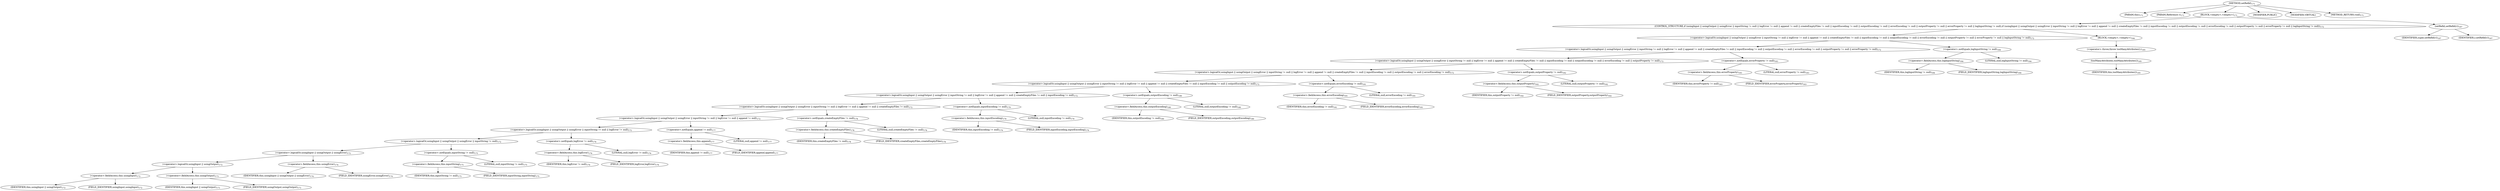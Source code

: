 digraph "setRefid" {  
"330" [label = <(METHOD,setRefid)<SUB>171</SUB>> ]
"19" [label = <(PARAM,this)<SUB>171</SUB>> ]
"331" [label = <(PARAM,Reference r)<SUB>171</SUB>> ]
"332" [label = <(BLOCK,&lt;empty&gt;,&lt;empty&gt;)<SUB>171</SUB>> ]
"333" [label = <(CONTROL_STRUCTURE,if (usingInput || usingOutput || usingError || inputString != null || logError != null || append != null || createEmptyFiles != null || inputEncoding != null || outputEncoding != null || errorEncoding != null || outputProperty != null || errorProperty != null || logInputString != null),if (usingInput || usingOutput || usingError || inputString != null || logError != null || append != null || createEmptyFiles != null || inputEncoding != null || outputEncoding != null || errorEncoding != null || outputProperty != null || errorProperty != null || logInputString != null))<SUB>172</SUB>> ]
"334" [label = <(&lt;operator&gt;.logicalOr,usingInput || usingOutput || usingError || inputString != null || logError != null || append != null || createEmptyFiles != null || inputEncoding != null || outputEncoding != null || errorEncoding != null || outputProperty != null || errorProperty != null || logInputString != null)<SUB>172</SUB>> ]
"335" [label = <(&lt;operator&gt;.logicalOr,usingInput || usingOutput || usingError || inputString != null || logError != null || append != null || createEmptyFiles != null || inputEncoding != null || outputEncoding != null || errorEncoding != null || outputProperty != null || errorProperty != null)<SUB>172</SUB>> ]
"336" [label = <(&lt;operator&gt;.logicalOr,usingInput || usingOutput || usingError || inputString != null || logError != null || append != null || createEmptyFiles != null || inputEncoding != null || outputEncoding != null || errorEncoding != null || outputProperty != null)<SUB>172</SUB>> ]
"337" [label = <(&lt;operator&gt;.logicalOr,usingInput || usingOutput || usingError || inputString != null || logError != null || append != null || createEmptyFiles != null || inputEncoding != null || outputEncoding != null || errorEncoding != null)<SUB>172</SUB>> ]
"338" [label = <(&lt;operator&gt;.logicalOr,usingInput || usingOutput || usingError || inputString != null || logError != null || append != null || createEmptyFiles != null || inputEncoding != null || outputEncoding != null)<SUB>172</SUB>> ]
"339" [label = <(&lt;operator&gt;.logicalOr,usingInput || usingOutput || usingError || inputString != null || logError != null || append != null || createEmptyFiles != null || inputEncoding != null)<SUB>172</SUB>> ]
"340" [label = <(&lt;operator&gt;.logicalOr,usingInput || usingOutput || usingError || inputString != null || logError != null || append != null || createEmptyFiles != null)<SUB>172</SUB>> ]
"341" [label = <(&lt;operator&gt;.logicalOr,usingInput || usingOutput || usingError || inputString != null || logError != null || append != null)<SUB>172</SUB>> ]
"342" [label = <(&lt;operator&gt;.logicalOr,usingInput || usingOutput || usingError || inputString != null || logError != null)<SUB>172</SUB>> ]
"343" [label = <(&lt;operator&gt;.logicalOr,usingInput || usingOutput || usingError || inputString != null)<SUB>172</SUB>> ]
"344" [label = <(&lt;operator&gt;.logicalOr,usingInput || usingOutput || usingError)<SUB>172</SUB>> ]
"345" [label = <(&lt;operator&gt;.logicalOr,usingInput || usingOutput)<SUB>172</SUB>> ]
"346" [label = <(&lt;operator&gt;.fieldAccess,this.usingInput)<SUB>172</SUB>> ]
"347" [label = <(IDENTIFIER,this,usingInput || usingOutput)<SUB>172</SUB>> ]
"348" [label = <(FIELD_IDENTIFIER,usingInput,usingInput)<SUB>172</SUB>> ]
"349" [label = <(&lt;operator&gt;.fieldAccess,this.usingOutput)<SUB>173</SUB>> ]
"350" [label = <(IDENTIFIER,this,usingInput || usingOutput)<SUB>173</SUB>> ]
"351" [label = <(FIELD_IDENTIFIER,usingOutput,usingOutput)<SUB>173</SUB>> ]
"352" [label = <(&lt;operator&gt;.fieldAccess,this.usingError)<SUB>174</SUB>> ]
"353" [label = <(IDENTIFIER,this,usingInput || usingOutput || usingError)<SUB>174</SUB>> ]
"354" [label = <(FIELD_IDENTIFIER,usingError,usingError)<SUB>174</SUB>> ]
"355" [label = <(&lt;operator&gt;.notEquals,inputString != null)<SUB>175</SUB>> ]
"356" [label = <(&lt;operator&gt;.fieldAccess,this.inputString)<SUB>175</SUB>> ]
"357" [label = <(IDENTIFIER,this,inputString != null)<SUB>175</SUB>> ]
"358" [label = <(FIELD_IDENTIFIER,inputString,inputString)<SUB>175</SUB>> ]
"359" [label = <(LITERAL,null,inputString != null)<SUB>175</SUB>> ]
"360" [label = <(&lt;operator&gt;.notEquals,logError != null)<SUB>176</SUB>> ]
"361" [label = <(&lt;operator&gt;.fieldAccess,this.logError)<SUB>176</SUB>> ]
"362" [label = <(IDENTIFIER,this,logError != null)<SUB>176</SUB>> ]
"363" [label = <(FIELD_IDENTIFIER,logError,logError)<SUB>176</SUB>> ]
"364" [label = <(LITERAL,null,logError != null)<SUB>176</SUB>> ]
"365" [label = <(&lt;operator&gt;.notEquals,append != null)<SUB>177</SUB>> ]
"366" [label = <(&lt;operator&gt;.fieldAccess,this.append)<SUB>177</SUB>> ]
"367" [label = <(IDENTIFIER,this,append != null)<SUB>177</SUB>> ]
"368" [label = <(FIELD_IDENTIFIER,append,append)<SUB>177</SUB>> ]
"369" [label = <(LITERAL,null,append != null)<SUB>177</SUB>> ]
"370" [label = <(&lt;operator&gt;.notEquals,createEmptyFiles != null)<SUB>178</SUB>> ]
"371" [label = <(&lt;operator&gt;.fieldAccess,this.createEmptyFiles)<SUB>178</SUB>> ]
"372" [label = <(IDENTIFIER,this,createEmptyFiles != null)<SUB>178</SUB>> ]
"373" [label = <(FIELD_IDENTIFIER,createEmptyFiles,createEmptyFiles)<SUB>178</SUB>> ]
"374" [label = <(LITERAL,null,createEmptyFiles != null)<SUB>178</SUB>> ]
"375" [label = <(&lt;operator&gt;.notEquals,inputEncoding != null)<SUB>179</SUB>> ]
"376" [label = <(&lt;operator&gt;.fieldAccess,this.inputEncoding)<SUB>179</SUB>> ]
"377" [label = <(IDENTIFIER,this,inputEncoding != null)<SUB>179</SUB>> ]
"378" [label = <(FIELD_IDENTIFIER,inputEncoding,inputEncoding)<SUB>179</SUB>> ]
"379" [label = <(LITERAL,null,inputEncoding != null)<SUB>179</SUB>> ]
"380" [label = <(&lt;operator&gt;.notEquals,outputEncoding != null)<SUB>180</SUB>> ]
"381" [label = <(&lt;operator&gt;.fieldAccess,this.outputEncoding)<SUB>180</SUB>> ]
"382" [label = <(IDENTIFIER,this,outputEncoding != null)<SUB>180</SUB>> ]
"383" [label = <(FIELD_IDENTIFIER,outputEncoding,outputEncoding)<SUB>180</SUB>> ]
"384" [label = <(LITERAL,null,outputEncoding != null)<SUB>180</SUB>> ]
"385" [label = <(&lt;operator&gt;.notEquals,errorEncoding != null)<SUB>181</SUB>> ]
"386" [label = <(&lt;operator&gt;.fieldAccess,this.errorEncoding)<SUB>181</SUB>> ]
"387" [label = <(IDENTIFIER,this,errorEncoding != null)<SUB>181</SUB>> ]
"388" [label = <(FIELD_IDENTIFIER,errorEncoding,errorEncoding)<SUB>181</SUB>> ]
"389" [label = <(LITERAL,null,errorEncoding != null)<SUB>181</SUB>> ]
"390" [label = <(&lt;operator&gt;.notEquals,outputProperty != null)<SUB>182</SUB>> ]
"391" [label = <(&lt;operator&gt;.fieldAccess,this.outputProperty)<SUB>182</SUB>> ]
"392" [label = <(IDENTIFIER,this,outputProperty != null)<SUB>182</SUB>> ]
"393" [label = <(FIELD_IDENTIFIER,outputProperty,outputProperty)<SUB>182</SUB>> ]
"394" [label = <(LITERAL,null,outputProperty != null)<SUB>182</SUB>> ]
"395" [label = <(&lt;operator&gt;.notEquals,errorProperty != null)<SUB>183</SUB>> ]
"396" [label = <(&lt;operator&gt;.fieldAccess,this.errorProperty)<SUB>183</SUB>> ]
"397" [label = <(IDENTIFIER,this,errorProperty != null)<SUB>183</SUB>> ]
"398" [label = <(FIELD_IDENTIFIER,errorProperty,errorProperty)<SUB>183</SUB>> ]
"399" [label = <(LITERAL,null,errorProperty != null)<SUB>183</SUB>> ]
"400" [label = <(&lt;operator&gt;.notEquals,logInputString != null)<SUB>184</SUB>> ]
"401" [label = <(&lt;operator&gt;.fieldAccess,this.logInputString)<SUB>184</SUB>> ]
"402" [label = <(IDENTIFIER,this,logInputString != null)<SUB>184</SUB>> ]
"403" [label = <(FIELD_IDENTIFIER,logInputString,logInputString)<SUB>184</SUB>> ]
"404" [label = <(LITERAL,null,logInputString != null)<SUB>184</SUB>> ]
"405" [label = <(BLOCK,&lt;empty&gt;,&lt;empty&gt;)<SUB>184</SUB>> ]
"406" [label = <(&lt;operator&gt;.throw,throw tooManyAttributes();)<SUB>185</SUB>> ]
"407" [label = <(tooManyAttributes,tooManyAttributes())<SUB>185</SUB>> ]
"18" [label = <(IDENTIFIER,this,tooManyAttributes())<SUB>185</SUB>> ]
"408" [label = <(setRefid,setRefid(r))<SUB>187</SUB>> ]
"409" [label = <(IDENTIFIER,super,setRefid(r))<SUB>187</SUB>> ]
"410" [label = <(IDENTIFIER,r,setRefid(r))<SUB>187</SUB>> ]
"411" [label = <(MODIFIER,PUBLIC)> ]
"412" [label = <(MODIFIER,VIRTUAL)> ]
"413" [label = <(METHOD_RETURN,void)<SUB>171</SUB>> ]
  "330" -> "19" 
  "330" -> "331" 
  "330" -> "332" 
  "330" -> "411" 
  "330" -> "412" 
  "330" -> "413" 
  "332" -> "333" 
  "332" -> "408" 
  "333" -> "334" 
  "333" -> "405" 
  "334" -> "335" 
  "334" -> "400" 
  "335" -> "336" 
  "335" -> "395" 
  "336" -> "337" 
  "336" -> "390" 
  "337" -> "338" 
  "337" -> "385" 
  "338" -> "339" 
  "338" -> "380" 
  "339" -> "340" 
  "339" -> "375" 
  "340" -> "341" 
  "340" -> "370" 
  "341" -> "342" 
  "341" -> "365" 
  "342" -> "343" 
  "342" -> "360" 
  "343" -> "344" 
  "343" -> "355" 
  "344" -> "345" 
  "344" -> "352" 
  "345" -> "346" 
  "345" -> "349" 
  "346" -> "347" 
  "346" -> "348" 
  "349" -> "350" 
  "349" -> "351" 
  "352" -> "353" 
  "352" -> "354" 
  "355" -> "356" 
  "355" -> "359" 
  "356" -> "357" 
  "356" -> "358" 
  "360" -> "361" 
  "360" -> "364" 
  "361" -> "362" 
  "361" -> "363" 
  "365" -> "366" 
  "365" -> "369" 
  "366" -> "367" 
  "366" -> "368" 
  "370" -> "371" 
  "370" -> "374" 
  "371" -> "372" 
  "371" -> "373" 
  "375" -> "376" 
  "375" -> "379" 
  "376" -> "377" 
  "376" -> "378" 
  "380" -> "381" 
  "380" -> "384" 
  "381" -> "382" 
  "381" -> "383" 
  "385" -> "386" 
  "385" -> "389" 
  "386" -> "387" 
  "386" -> "388" 
  "390" -> "391" 
  "390" -> "394" 
  "391" -> "392" 
  "391" -> "393" 
  "395" -> "396" 
  "395" -> "399" 
  "396" -> "397" 
  "396" -> "398" 
  "400" -> "401" 
  "400" -> "404" 
  "401" -> "402" 
  "401" -> "403" 
  "405" -> "406" 
  "406" -> "407" 
  "407" -> "18" 
  "408" -> "409" 
  "408" -> "410" 
}
